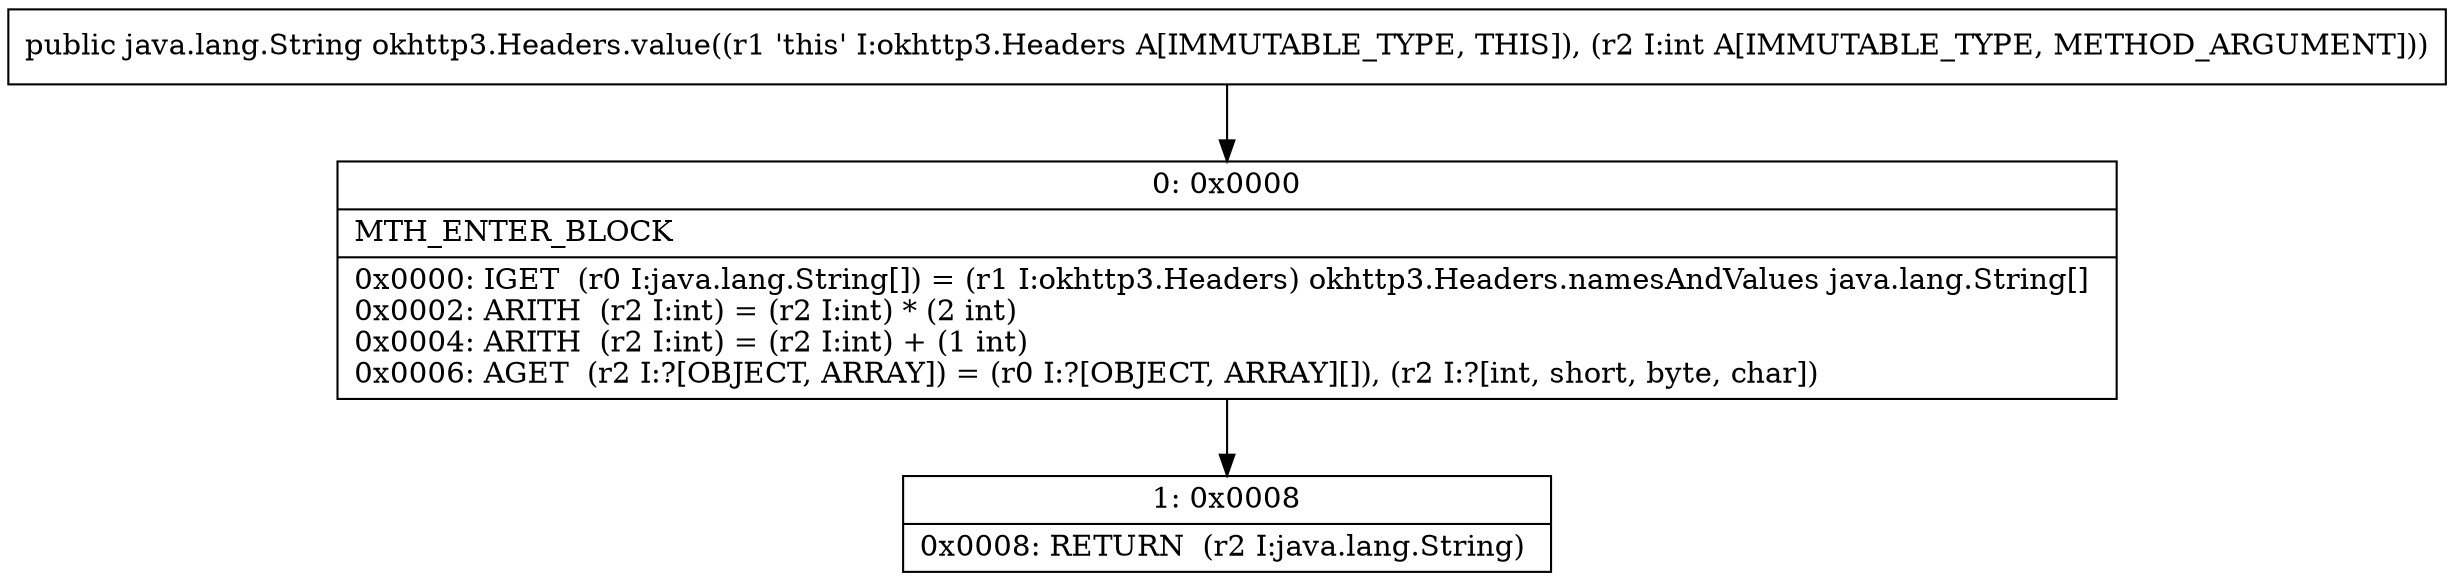 digraph "CFG forokhttp3.Headers.value(I)Ljava\/lang\/String;" {
Node_0 [shape=record,label="{0\:\ 0x0000|MTH_ENTER_BLOCK\l|0x0000: IGET  (r0 I:java.lang.String[]) = (r1 I:okhttp3.Headers) okhttp3.Headers.namesAndValues java.lang.String[] \l0x0002: ARITH  (r2 I:int) = (r2 I:int) * (2 int) \l0x0004: ARITH  (r2 I:int) = (r2 I:int) + (1 int) \l0x0006: AGET  (r2 I:?[OBJECT, ARRAY]) = (r0 I:?[OBJECT, ARRAY][]), (r2 I:?[int, short, byte, char]) \l}"];
Node_1 [shape=record,label="{1\:\ 0x0008|0x0008: RETURN  (r2 I:java.lang.String) \l}"];
MethodNode[shape=record,label="{public java.lang.String okhttp3.Headers.value((r1 'this' I:okhttp3.Headers A[IMMUTABLE_TYPE, THIS]), (r2 I:int A[IMMUTABLE_TYPE, METHOD_ARGUMENT])) }"];
MethodNode -> Node_0;
Node_0 -> Node_1;
}

